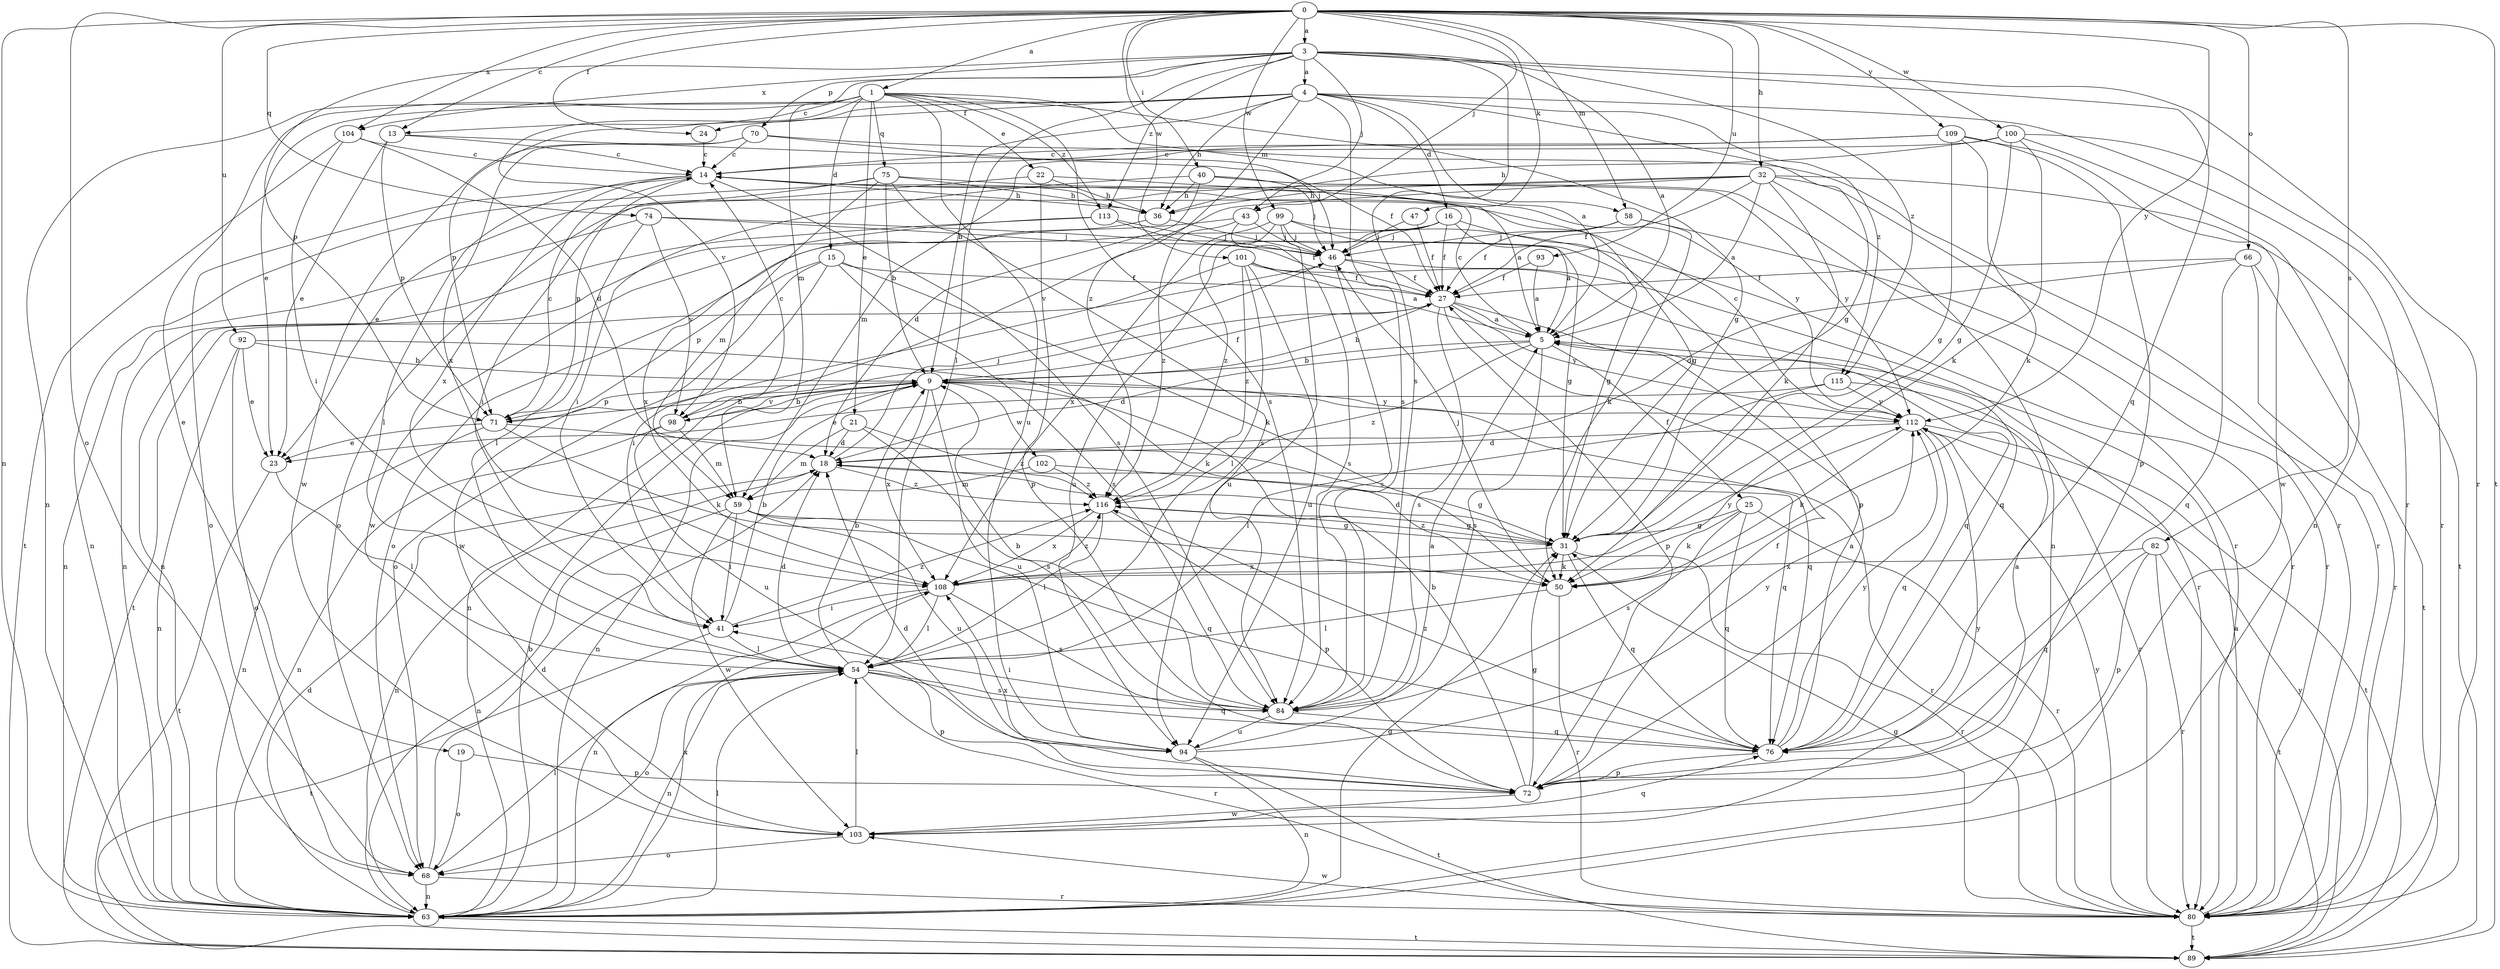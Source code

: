 strict digraph  {
0;
1;
3;
4;
5;
9;
13;
14;
15;
16;
18;
19;
21;
22;
23;
24;
25;
27;
31;
32;
36;
40;
41;
43;
46;
47;
50;
54;
58;
59;
63;
66;
68;
70;
71;
72;
74;
75;
76;
80;
82;
84;
89;
92;
93;
94;
98;
99;
100;
101;
102;
103;
104;
108;
109;
112;
113;
115;
116;
0 -> 1  [label=a];
0 -> 3  [label=a];
0 -> 13  [label=c];
0 -> 24  [label=f];
0 -> 32  [label=h];
0 -> 40  [label=i];
0 -> 43  [label=j];
0 -> 47  [label=k];
0 -> 58  [label=m];
0 -> 63  [label=n];
0 -> 66  [label=o];
0 -> 68  [label=o];
0 -> 74  [label=q];
0 -> 82  [label=s];
0 -> 89  [label=t];
0 -> 92  [label=u];
0 -> 93  [label=u];
0 -> 99  [label=w];
0 -> 100  [label=w];
0 -> 101  [label=w];
0 -> 104  [label=x];
0 -> 109  [label=y];
0 -> 112  [label=y];
1 -> 13  [label=c];
1 -> 15  [label=d];
1 -> 19  [label=e];
1 -> 21  [label=e];
1 -> 22  [label=e];
1 -> 31  [label=g];
1 -> 58  [label=m];
1 -> 63  [label=n];
1 -> 75  [label=q];
1 -> 84  [label=s];
1 -> 94  [label=u];
1 -> 98  [label=v];
1 -> 113  [label=z];
3 -> 4  [label=a];
3 -> 5  [label=a];
3 -> 43  [label=j];
3 -> 54  [label=l];
3 -> 59  [label=m];
3 -> 70  [label=p];
3 -> 71  [label=p];
3 -> 76  [label=q];
3 -> 80  [label=r];
3 -> 84  [label=s];
3 -> 104  [label=x];
3 -> 113  [label=z];
3 -> 115  [label=z];
4 -> 5  [label=a];
4 -> 9  [label=b];
4 -> 16  [label=d];
4 -> 23  [label=e];
4 -> 24  [label=f];
4 -> 31  [label=g];
4 -> 36  [label=h];
4 -> 71  [label=p];
4 -> 80  [label=r];
4 -> 84  [label=s];
4 -> 115  [label=z];
4 -> 116  [label=z];
5 -> 9  [label=b];
5 -> 14  [label=c];
5 -> 18  [label=d];
5 -> 25  [label=f];
5 -> 84  [label=s];
5 -> 116  [label=z];
9 -> 27  [label=f];
9 -> 63  [label=n];
9 -> 71  [label=p];
9 -> 76  [label=q];
9 -> 94  [label=u];
9 -> 98  [label=v];
9 -> 102  [label=w];
9 -> 108  [label=x];
9 -> 112  [label=y];
13 -> 14  [label=c];
13 -> 23  [label=e];
13 -> 46  [label=j];
13 -> 71  [label=p];
14 -> 36  [label=h];
14 -> 54  [label=l];
14 -> 68  [label=o];
14 -> 71  [label=p];
14 -> 84  [label=s];
14 -> 108  [label=x];
14 -> 112  [label=y];
15 -> 27  [label=f];
15 -> 41  [label=i];
15 -> 50  [label=k];
15 -> 71  [label=p];
15 -> 84  [label=s];
15 -> 103  [label=w];
16 -> 27  [label=f];
16 -> 31  [label=g];
16 -> 46  [label=j];
16 -> 63  [label=n];
16 -> 72  [label=p];
16 -> 94  [label=u];
18 -> 46  [label=j];
18 -> 63  [label=n];
18 -> 80  [label=r];
18 -> 116  [label=z];
19 -> 68  [label=o];
19 -> 72  [label=p];
21 -> 18  [label=d];
21 -> 59  [label=m];
21 -> 84  [label=s];
21 -> 116  [label=z];
22 -> 5  [label=a];
22 -> 36  [label=h];
22 -> 41  [label=i];
22 -> 72  [label=p];
23 -> 54  [label=l];
23 -> 89  [label=t];
24 -> 14  [label=c];
25 -> 31  [label=g];
25 -> 50  [label=k];
25 -> 76  [label=q];
25 -> 80  [label=r];
25 -> 84  [label=s];
27 -> 5  [label=a];
27 -> 9  [label=b];
27 -> 63  [label=n];
27 -> 72  [label=p];
27 -> 76  [label=q];
27 -> 84  [label=s];
27 -> 112  [label=y];
31 -> 18  [label=d];
31 -> 50  [label=k];
31 -> 76  [label=q];
31 -> 80  [label=r];
31 -> 108  [label=x];
31 -> 116  [label=z];
32 -> 5  [label=a];
32 -> 27  [label=f];
32 -> 36  [label=h];
32 -> 50  [label=k];
32 -> 63  [label=n];
32 -> 68  [label=o];
32 -> 80  [label=r];
32 -> 89  [label=t];
32 -> 98  [label=v];
36 -> 46  [label=j];
36 -> 108  [label=x];
40 -> 18  [label=d];
40 -> 36  [label=h];
40 -> 41  [label=i];
40 -> 46  [label=j];
40 -> 80  [label=r];
40 -> 112  [label=y];
41 -> 9  [label=b];
41 -> 54  [label=l];
41 -> 89  [label=t];
41 -> 116  [label=z];
43 -> 46  [label=j];
43 -> 68  [label=o];
43 -> 84  [label=s];
43 -> 116  [label=z];
46 -> 27  [label=f];
46 -> 80  [label=r];
46 -> 84  [label=s];
46 -> 89  [label=t];
47 -> 27  [label=f];
47 -> 46  [label=j];
50 -> 46  [label=j];
50 -> 54  [label=l];
50 -> 80  [label=r];
54 -> 9  [label=b];
54 -> 18  [label=d];
54 -> 63  [label=n];
54 -> 68  [label=o];
54 -> 72  [label=p];
54 -> 76  [label=q];
54 -> 80  [label=r];
54 -> 84  [label=s];
58 -> 27  [label=f];
58 -> 46  [label=j];
58 -> 50  [label=k];
58 -> 80  [label=r];
59 -> 31  [label=g];
59 -> 41  [label=i];
59 -> 63  [label=n];
59 -> 76  [label=q];
59 -> 94  [label=u];
59 -> 103  [label=w];
63 -> 9  [label=b];
63 -> 18  [label=d];
63 -> 31  [label=g];
63 -> 54  [label=l];
63 -> 89  [label=t];
63 -> 108  [label=x];
66 -> 18  [label=d];
66 -> 27  [label=f];
66 -> 76  [label=q];
66 -> 80  [label=r];
66 -> 89  [label=t];
68 -> 18  [label=d];
68 -> 54  [label=l];
68 -> 63  [label=n];
68 -> 80  [label=r];
70 -> 14  [label=c];
70 -> 27  [label=f];
70 -> 80  [label=r];
70 -> 103  [label=w];
70 -> 108  [label=x];
71 -> 9  [label=b];
71 -> 14  [label=c];
71 -> 23  [label=e];
71 -> 50  [label=k];
71 -> 63  [label=n];
71 -> 76  [label=q];
72 -> 5  [label=a];
72 -> 9  [label=b];
72 -> 18  [label=d];
72 -> 27  [label=f];
72 -> 31  [label=g];
72 -> 103  [label=w];
72 -> 108  [label=x];
74 -> 31  [label=g];
74 -> 46  [label=j];
74 -> 54  [label=l];
74 -> 63  [label=n];
74 -> 98  [label=v];
75 -> 9  [label=b];
75 -> 23  [label=e];
75 -> 31  [label=g];
75 -> 36  [label=h];
75 -> 59  [label=m];
75 -> 63  [label=n];
75 -> 84  [label=s];
76 -> 5  [label=a];
76 -> 72  [label=p];
76 -> 112  [label=y];
76 -> 116  [label=z];
80 -> 5  [label=a];
80 -> 31  [label=g];
80 -> 89  [label=t];
80 -> 103  [label=w];
80 -> 112  [label=y];
82 -> 72  [label=p];
82 -> 76  [label=q];
82 -> 80  [label=r];
82 -> 89  [label=t];
82 -> 108  [label=x];
84 -> 9  [label=b];
84 -> 41  [label=i];
84 -> 76  [label=q];
84 -> 94  [label=u];
89 -> 112  [label=y];
92 -> 9  [label=b];
92 -> 23  [label=e];
92 -> 50  [label=k];
92 -> 63  [label=n];
92 -> 68  [label=o];
93 -> 5  [label=a];
93 -> 27  [label=f];
94 -> 5  [label=a];
94 -> 63  [label=n];
94 -> 89  [label=t];
94 -> 112  [label=y];
98 -> 9  [label=b];
98 -> 14  [label=c];
98 -> 59  [label=m];
98 -> 63  [label=n];
98 -> 94  [label=u];
99 -> 5  [label=a];
99 -> 46  [label=j];
99 -> 80  [label=r];
99 -> 94  [label=u];
99 -> 108  [label=x];
99 -> 116  [label=z];
100 -> 14  [label=c];
100 -> 31  [label=g];
100 -> 36  [label=h];
100 -> 50  [label=k];
100 -> 63  [label=n];
100 -> 80  [label=r];
101 -> 5  [label=a];
101 -> 27  [label=f];
101 -> 54  [label=l];
101 -> 68  [label=o];
101 -> 76  [label=q];
101 -> 94  [label=u];
101 -> 116  [label=z];
102 -> 31  [label=g];
102 -> 59  [label=m];
102 -> 116  [label=z];
103 -> 54  [label=l];
103 -> 68  [label=o];
103 -> 76  [label=q];
103 -> 112  [label=y];
104 -> 14  [label=c];
104 -> 18  [label=d];
104 -> 41  [label=i];
104 -> 89  [label=t];
108 -> 41  [label=i];
108 -> 54  [label=l];
108 -> 63  [label=n];
108 -> 84  [label=s];
108 -> 112  [label=y];
108 -> 116  [label=z];
109 -> 14  [label=c];
109 -> 31  [label=g];
109 -> 50  [label=k];
109 -> 59  [label=m];
109 -> 72  [label=p];
109 -> 103  [label=w];
112 -> 14  [label=c];
112 -> 18  [label=d];
112 -> 50  [label=k];
112 -> 76  [label=q];
112 -> 89  [label=t];
113 -> 27  [label=f];
113 -> 46  [label=j];
113 -> 63  [label=n];
113 -> 103  [label=w];
115 -> 23  [label=e];
115 -> 54  [label=l];
115 -> 80  [label=r];
115 -> 112  [label=y];
116 -> 31  [label=g];
116 -> 54  [label=l];
116 -> 72  [label=p];
116 -> 108  [label=x];
}
